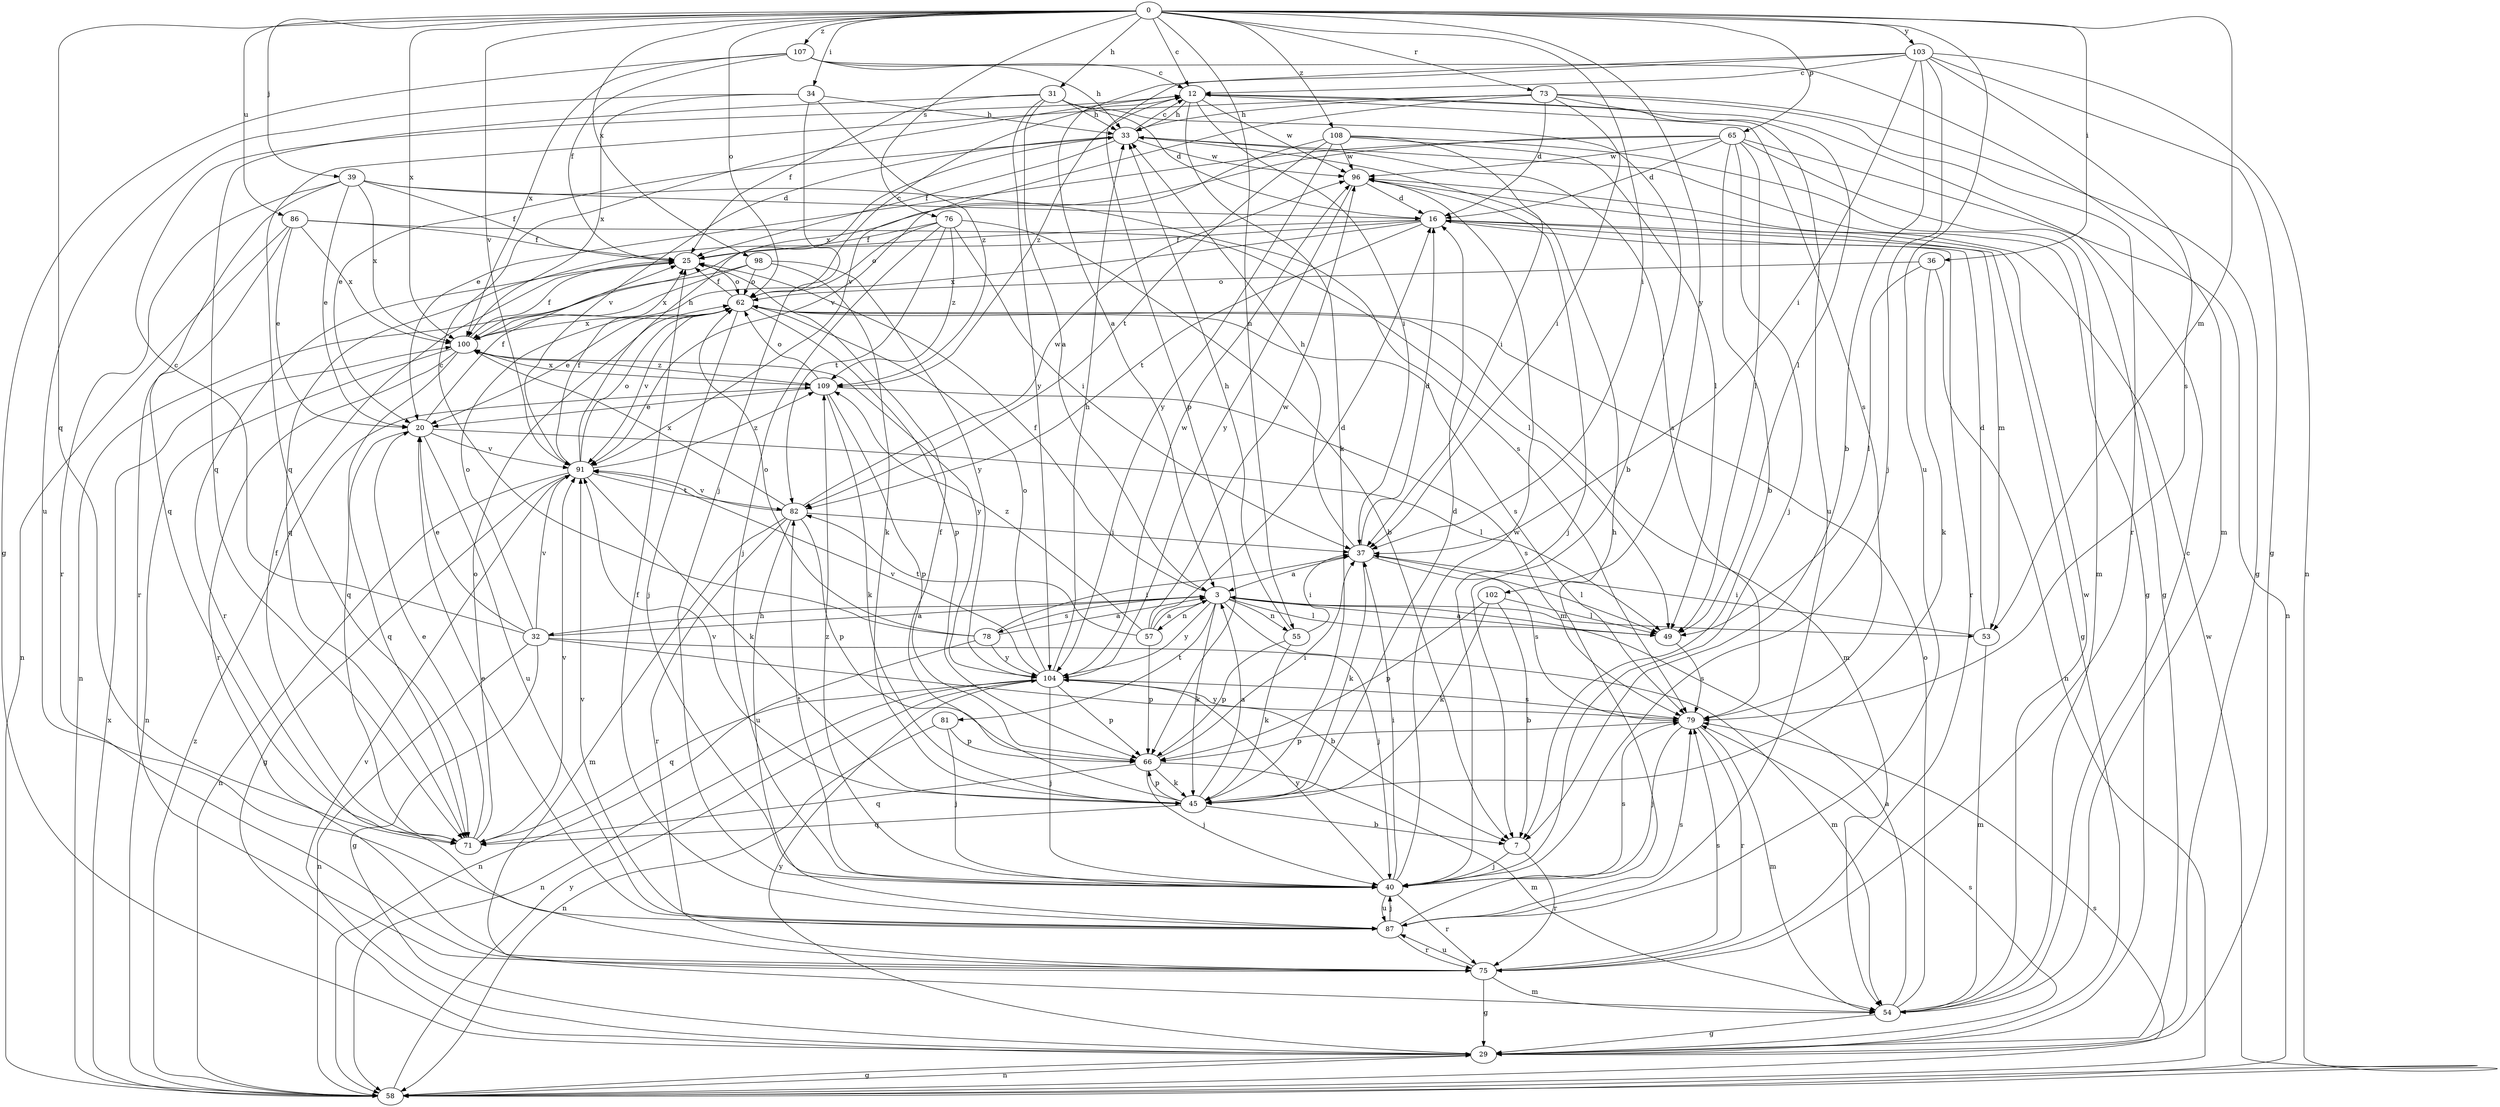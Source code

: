 strict digraph  {
0;
3;
7;
12;
16;
20;
25;
29;
31;
32;
33;
34;
36;
37;
39;
40;
45;
49;
53;
54;
55;
57;
58;
62;
65;
66;
71;
73;
75;
76;
78;
79;
81;
82;
86;
87;
91;
96;
98;
100;
102;
103;
104;
107;
108;
109;
0 -> 12  [label=c];
0 -> 31  [label=h];
0 -> 34  [label=i];
0 -> 36  [label=i];
0 -> 37  [label=i];
0 -> 39  [label=j];
0 -> 53  [label=m];
0 -> 55  [label=n];
0 -> 62  [label=o];
0 -> 65  [label=p];
0 -> 71  [label=q];
0 -> 73  [label=r];
0 -> 76  [label=s];
0 -> 86  [label=u];
0 -> 87  [label=u];
0 -> 91  [label=v];
0 -> 98  [label=x];
0 -> 100  [label=x];
0 -> 102  [label=y];
0 -> 103  [label=y];
0 -> 107  [label=z];
0 -> 108  [label=z];
3 -> 25  [label=f];
3 -> 32  [label=h];
3 -> 40  [label=j];
3 -> 45  [label=k];
3 -> 49  [label=l];
3 -> 53  [label=m];
3 -> 55  [label=n];
3 -> 57  [label=n];
3 -> 78  [label=s];
3 -> 81  [label=t];
3 -> 104  [label=y];
7 -> 40  [label=j];
7 -> 75  [label=r];
12 -> 33  [label=h];
12 -> 37  [label=i];
12 -> 45  [label=k];
12 -> 49  [label=l];
12 -> 79  [label=s];
12 -> 96  [label=w];
12 -> 109  [label=z];
16 -> 25  [label=f];
16 -> 29  [label=g];
16 -> 53  [label=m];
16 -> 71  [label=q];
16 -> 75  [label=r];
16 -> 82  [label=t];
16 -> 100  [label=x];
20 -> 25  [label=f];
20 -> 49  [label=l];
20 -> 71  [label=q];
20 -> 87  [label=u];
20 -> 91  [label=v];
25 -> 62  [label=o];
25 -> 75  [label=r];
29 -> 58  [label=n];
29 -> 79  [label=s];
29 -> 91  [label=v];
29 -> 104  [label=y];
31 -> 3  [label=a];
31 -> 7  [label=b];
31 -> 16  [label=d];
31 -> 25  [label=f];
31 -> 33  [label=h];
31 -> 71  [label=q];
31 -> 104  [label=y];
32 -> 3  [label=a];
32 -> 7  [label=b];
32 -> 12  [label=c];
32 -> 20  [label=e];
32 -> 29  [label=g];
32 -> 54  [label=m];
32 -> 58  [label=n];
32 -> 62  [label=o];
32 -> 91  [label=v];
33 -> 12  [label=c];
33 -> 20  [label=e];
33 -> 25  [label=f];
33 -> 29  [label=g];
33 -> 79  [label=s];
33 -> 91  [label=v];
33 -> 96  [label=w];
34 -> 33  [label=h];
34 -> 40  [label=j];
34 -> 87  [label=u];
34 -> 100  [label=x];
34 -> 109  [label=z];
36 -> 45  [label=k];
36 -> 49  [label=l];
36 -> 58  [label=n];
36 -> 62  [label=o];
37 -> 3  [label=a];
37 -> 16  [label=d];
37 -> 33  [label=h];
37 -> 45  [label=k];
37 -> 49  [label=l];
37 -> 79  [label=s];
39 -> 16  [label=d];
39 -> 20  [label=e];
39 -> 25  [label=f];
39 -> 71  [label=q];
39 -> 75  [label=r];
39 -> 79  [label=s];
39 -> 100  [label=x];
40 -> 37  [label=i];
40 -> 75  [label=r];
40 -> 79  [label=s];
40 -> 82  [label=t];
40 -> 87  [label=u];
40 -> 96  [label=w];
40 -> 104  [label=y];
40 -> 109  [label=z];
45 -> 3  [label=a];
45 -> 7  [label=b];
45 -> 16  [label=d];
45 -> 25  [label=f];
45 -> 66  [label=p];
45 -> 71  [label=q];
45 -> 91  [label=v];
49 -> 3  [label=a];
49 -> 79  [label=s];
53 -> 16  [label=d];
53 -> 37  [label=i];
53 -> 54  [label=m];
54 -> 3  [label=a];
54 -> 12  [label=c];
54 -> 29  [label=g];
54 -> 62  [label=o];
54 -> 96  [label=w];
55 -> 33  [label=h];
55 -> 37  [label=i];
55 -> 45  [label=k];
55 -> 66  [label=p];
57 -> 3  [label=a];
57 -> 16  [label=d];
57 -> 66  [label=p];
57 -> 82  [label=t];
57 -> 96  [label=w];
57 -> 109  [label=z];
58 -> 29  [label=g];
58 -> 79  [label=s];
58 -> 96  [label=w];
58 -> 100  [label=x];
58 -> 104  [label=y];
58 -> 109  [label=z];
62 -> 12  [label=c];
62 -> 20  [label=e];
62 -> 25  [label=f];
62 -> 40  [label=j];
62 -> 54  [label=m];
62 -> 66  [label=p];
62 -> 79  [label=s];
62 -> 91  [label=v];
62 -> 100  [label=x];
65 -> 7  [label=b];
65 -> 16  [label=d];
65 -> 20  [label=e];
65 -> 29  [label=g];
65 -> 40  [label=j];
65 -> 49  [label=l];
65 -> 58  [label=n];
65 -> 96  [label=w];
65 -> 100  [label=x];
66 -> 37  [label=i];
66 -> 40  [label=j];
66 -> 45  [label=k];
66 -> 54  [label=m];
66 -> 71  [label=q];
71 -> 20  [label=e];
71 -> 25  [label=f];
71 -> 62  [label=o];
71 -> 91  [label=v];
73 -> 16  [label=d];
73 -> 29  [label=g];
73 -> 33  [label=h];
73 -> 37  [label=i];
73 -> 71  [label=q];
73 -> 75  [label=r];
73 -> 87  [label=u];
73 -> 91  [label=v];
75 -> 29  [label=g];
75 -> 54  [label=m];
75 -> 79  [label=s];
75 -> 87  [label=u];
76 -> 7  [label=b];
76 -> 25  [label=f];
76 -> 37  [label=i];
76 -> 40  [label=j];
76 -> 62  [label=o];
76 -> 82  [label=t];
76 -> 109  [label=z];
78 -> 3  [label=a];
78 -> 12  [label=c];
78 -> 37  [label=i];
78 -> 58  [label=n];
78 -> 62  [label=o];
78 -> 104  [label=y];
79 -> 40  [label=j];
79 -> 54  [label=m];
79 -> 66  [label=p];
79 -> 75  [label=r];
79 -> 104  [label=y];
81 -> 40  [label=j];
81 -> 58  [label=n];
81 -> 66  [label=p];
82 -> 37  [label=i];
82 -> 54  [label=m];
82 -> 66  [label=p];
82 -> 75  [label=r];
82 -> 87  [label=u];
82 -> 91  [label=v];
82 -> 96  [label=w];
82 -> 100  [label=x];
86 -> 20  [label=e];
86 -> 25  [label=f];
86 -> 49  [label=l];
86 -> 58  [label=n];
86 -> 75  [label=r];
86 -> 100  [label=x];
87 -> 20  [label=e];
87 -> 25  [label=f];
87 -> 33  [label=h];
87 -> 40  [label=j];
87 -> 75  [label=r];
87 -> 79  [label=s];
87 -> 91  [label=v];
91 -> 25  [label=f];
91 -> 29  [label=g];
91 -> 33  [label=h];
91 -> 45  [label=k];
91 -> 58  [label=n];
91 -> 62  [label=o];
91 -> 82  [label=t];
91 -> 109  [label=z];
96 -> 16  [label=d];
96 -> 40  [label=j];
96 -> 104  [label=y];
98 -> 45  [label=k];
98 -> 58  [label=n];
98 -> 62  [label=o];
98 -> 100  [label=x];
98 -> 104  [label=y];
100 -> 25  [label=f];
100 -> 58  [label=n];
100 -> 71  [label=q];
100 -> 75  [label=r];
100 -> 104  [label=y];
100 -> 109  [label=z];
102 -> 7  [label=b];
102 -> 45  [label=k];
102 -> 49  [label=l];
102 -> 66  [label=p];
103 -> 3  [label=a];
103 -> 7  [label=b];
103 -> 12  [label=c];
103 -> 29  [label=g];
103 -> 37  [label=i];
103 -> 40  [label=j];
103 -> 58  [label=n];
103 -> 66  [label=p];
103 -> 79  [label=s];
104 -> 33  [label=h];
104 -> 40  [label=j];
104 -> 58  [label=n];
104 -> 62  [label=o];
104 -> 66  [label=p];
104 -> 71  [label=q];
104 -> 79  [label=s];
104 -> 91  [label=v];
104 -> 96  [label=w];
107 -> 12  [label=c];
107 -> 25  [label=f];
107 -> 29  [label=g];
107 -> 33  [label=h];
107 -> 54  [label=m];
107 -> 100  [label=x];
108 -> 37  [label=i];
108 -> 49  [label=l];
108 -> 54  [label=m];
108 -> 82  [label=t];
108 -> 91  [label=v];
108 -> 96  [label=w];
108 -> 104  [label=y];
109 -> 20  [label=e];
109 -> 45  [label=k];
109 -> 62  [label=o];
109 -> 66  [label=p];
109 -> 79  [label=s];
109 -> 100  [label=x];
}
